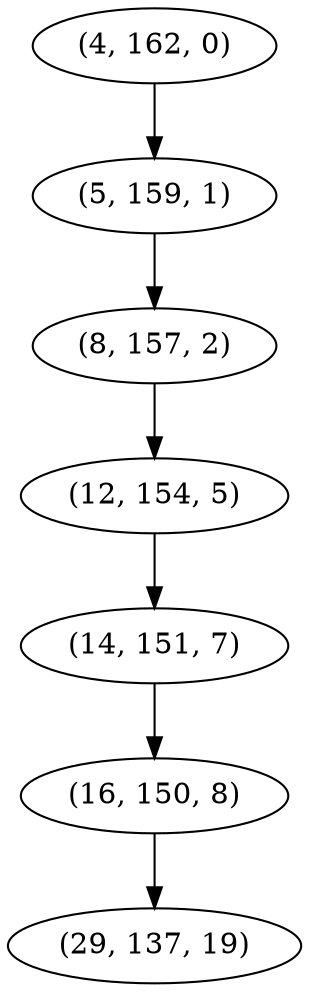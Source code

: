 digraph tree {
    "(4, 162, 0)";
    "(5, 159, 1)";
    "(8, 157, 2)";
    "(12, 154, 5)";
    "(14, 151, 7)";
    "(16, 150, 8)";
    "(29, 137, 19)";
    "(4, 162, 0)" -> "(5, 159, 1)";
    "(5, 159, 1)" -> "(8, 157, 2)";
    "(8, 157, 2)" -> "(12, 154, 5)";
    "(12, 154, 5)" -> "(14, 151, 7)";
    "(14, 151, 7)" -> "(16, 150, 8)";
    "(16, 150, 8)" -> "(29, 137, 19)";
}
